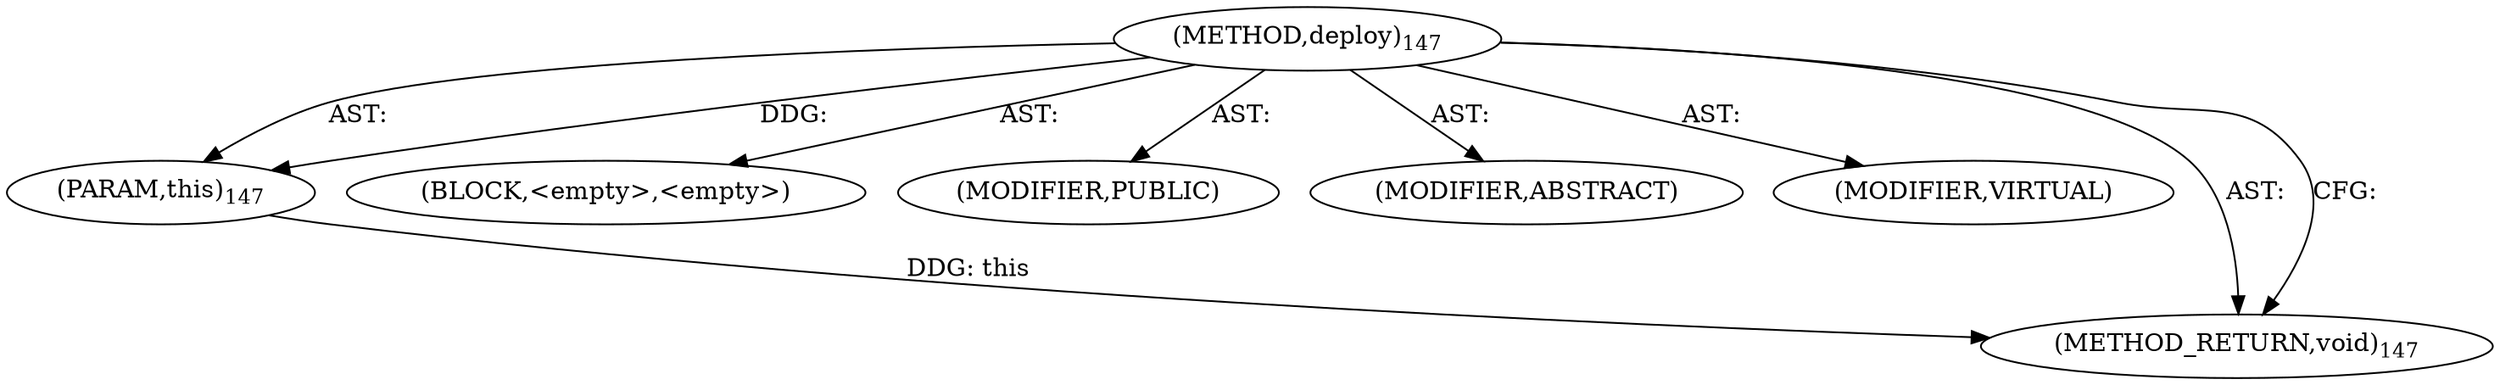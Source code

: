 digraph "deploy" {  
"111669149699" [label = <(METHOD,deploy)<SUB>147</SUB>> ]
"115964117000" [label = <(PARAM,this)<SUB>147</SUB>> ]
"25769803786" [label = <(BLOCK,&lt;empty&gt;,&lt;empty&gt;)> ]
"133143986188" [label = <(MODIFIER,PUBLIC)> ]
"133143986189" [label = <(MODIFIER,ABSTRACT)> ]
"133143986190" [label = <(MODIFIER,VIRTUAL)> ]
"128849018883" [label = <(METHOD_RETURN,void)<SUB>147</SUB>> ]
  "111669149699" -> "115964117000"  [ label = "AST: "] 
  "111669149699" -> "25769803786"  [ label = "AST: "] 
  "111669149699" -> "133143986188"  [ label = "AST: "] 
  "111669149699" -> "133143986189"  [ label = "AST: "] 
  "111669149699" -> "133143986190"  [ label = "AST: "] 
  "111669149699" -> "128849018883"  [ label = "AST: "] 
  "111669149699" -> "128849018883"  [ label = "CFG: "] 
  "115964117000" -> "128849018883"  [ label = "DDG: this"] 
  "111669149699" -> "115964117000"  [ label = "DDG: "] 
}
